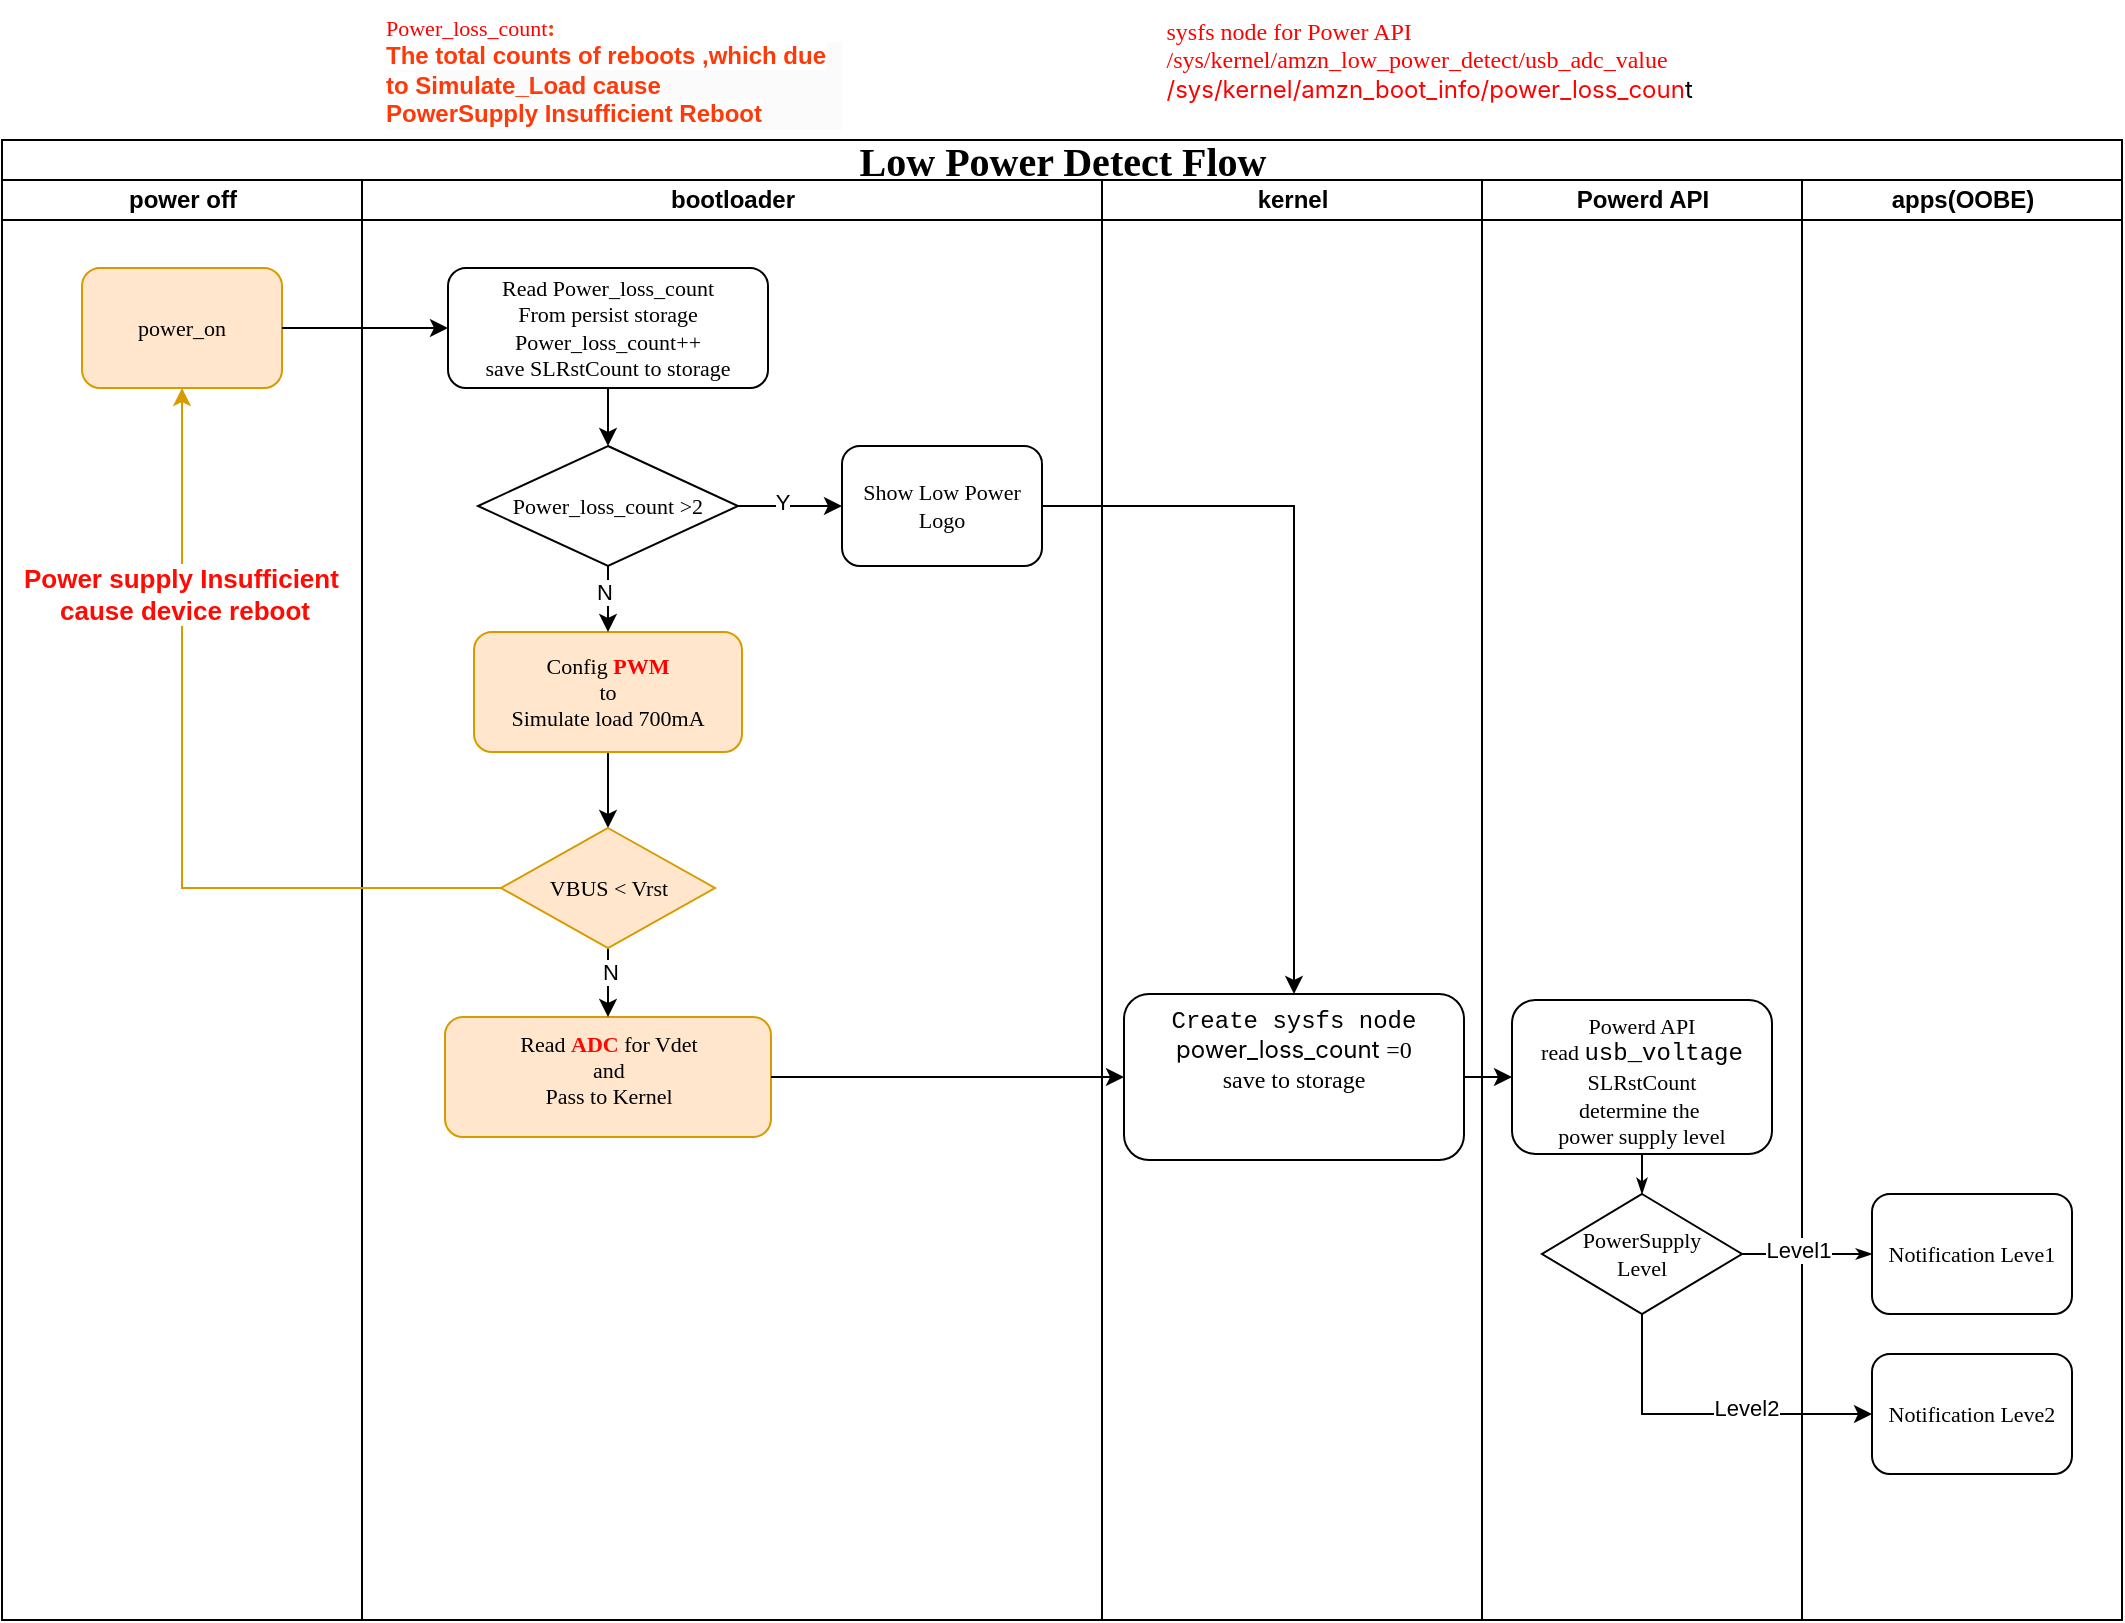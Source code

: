 <mxfile version="26.0.4">
  <diagram name="Page-1" id="74e2e168-ea6b-b213-b513-2b3c1d86103e">
    <mxGraphModel dx="2074" dy="1971" grid="1" gridSize="10" guides="1" tooltips="1" connect="1" arrows="1" fold="1" page="1" pageScale="1" pageWidth="1100" pageHeight="850" background="none" math="0" shadow="0">
      <root>
        <mxCell id="0" />
        <mxCell id="1" parent="0" />
        <mxCell id="77e6c97f196da883-1" value="&lt;font style=&quot;font-size: 20px;&quot;&gt;Low Power Detect Flow&lt;/font&gt;" style="swimlane;html=1;childLayout=stackLayout;startSize=20;rounded=0;shadow=0;labelBackgroundColor=none;strokeWidth=1;fontFamily=Verdana;fontSize=8;align=center;swimlaneFillColor=default;" parent="1" vertex="1">
          <mxGeometry x="70" y="40" width="1060" height="740" as="geometry" />
        </mxCell>
        <mxCell id="77e6c97f196da883-2" value="power off" style="swimlane;html=1;startSize=20;" parent="77e6c97f196da883-1" vertex="1">
          <mxGeometry y="20" width="180" height="720" as="geometry" />
        </mxCell>
        <mxCell id="77e6c97f196da883-8" value="power_on" style="rounded=1;whiteSpace=wrap;html=1;shadow=0;labelBackgroundColor=none;strokeWidth=1;fontFamily=Verdana;fontSize=11;align=center;fillColor=#ffe6cc;strokeColor=#d79b00;" parent="77e6c97f196da883-2" vertex="1">
          <mxGeometry x="40" y="44" width="100" height="60" as="geometry" />
        </mxCell>
        <mxCell id="77e6c97f196da883-3" value="bootloader" style="swimlane;html=1;startSize=20;swimlaneFillColor=none;" parent="77e6c97f196da883-1" vertex="1">
          <mxGeometry x="180" y="20" width="370" height="720" as="geometry" />
        </mxCell>
        <mxCell id="X5SGGmR4GnR41LdHTve2-12" value="" style="edgeStyle=orthogonalEdgeStyle;rounded=0;orthogonalLoop=1;jettySize=auto;html=1;" parent="77e6c97f196da883-3" source="77e6c97f196da883-11" target="77e6c97f196da883-13" edge="1">
          <mxGeometry relative="1" as="geometry" />
        </mxCell>
        <mxCell id="77e6c97f196da883-11" value="Config &lt;b&gt;&lt;font color=&quot;#ff0000&quot;&gt;PWM&lt;/font&gt;&lt;/b&gt;&lt;br&gt;to &lt;br&gt;Simulate load 700mA" style="rounded=1;whiteSpace=wrap;html=1;shadow=0;labelBackgroundColor=none;strokeWidth=1;fontFamily=Verdana;fontSize=11;align=center;fillColor=#ffe6cc;strokeColor=#d79b00;" parent="77e6c97f196da883-3" vertex="1">
          <mxGeometry x="56" y="226" width="134" height="60" as="geometry" />
        </mxCell>
        <mxCell id="X5SGGmR4GnR41LdHTve2-8" value="Read &lt;b&gt;&lt;font color=&quot;#ff0800&quot;&gt;ADC&lt;/font&gt;&lt;/b&gt; for Vdet&lt;div&gt;and&lt;/div&gt;&lt;div&gt;Pass to Kernel&lt;/div&gt;" style="rounded=1;whiteSpace=wrap;html=1;shadow=0;labelBackgroundColor=none;strokeWidth=1;fontFamily=Verdana;fontSize=11;align=center;verticalAlign=top;fillColor=#ffe6cc;strokeColor=#d79b00;" parent="77e6c97f196da883-3" vertex="1">
          <mxGeometry x="41.5" y="418.5" width="163" height="60" as="geometry" />
        </mxCell>
        <mxCell id="X5SGGmR4GnR41LdHTve2-13" value="" style="edgeStyle=orthogonalEdgeStyle;rounded=0;orthogonalLoop=1;jettySize=auto;html=1;" parent="77e6c97f196da883-3" source="77e6c97f196da883-13" target="X5SGGmR4GnR41LdHTve2-8" edge="1">
          <mxGeometry relative="1" as="geometry" />
        </mxCell>
        <mxCell id="X5SGGmR4GnR41LdHTve2-33" value="N" style="edgeLabel;html=1;align=center;verticalAlign=middle;resizable=0;points=[];" parent="X5SGGmR4GnR41LdHTve2-13" vertex="1" connectable="0">
          <mxGeometry x="-0.489" y="1" relative="1" as="geometry">
            <mxPoint as="offset" />
          </mxGeometry>
        </mxCell>
        <mxCell id="77e6c97f196da883-13" value="&lt;span style=&quot;font-size: 11px;&quot;&gt;VBUS &amp;lt; Vrst&lt;/span&gt;" style="rhombus;whiteSpace=wrap;html=1;rounded=0;shadow=0;labelBackgroundColor=none;strokeWidth=1;fontFamily=Verdana;fontSize=8;align=center;fillColor=#ffe6cc;strokeColor=#d79b00;" parent="77e6c97f196da883-3" vertex="1">
          <mxGeometry x="69.5" y="324" width="107" height="60" as="geometry" />
        </mxCell>
        <mxCell id="X5SGGmR4GnR41LdHTve2-27" value="" style="edgeStyle=orthogonalEdgeStyle;rounded=0;orthogonalLoop=1;jettySize=auto;html=1;" parent="77e6c97f196da883-3" source="X5SGGmR4GnR41LdHTve2-22" target="X5SGGmR4GnR41LdHTve2-25" edge="1">
          <mxGeometry relative="1" as="geometry" />
        </mxCell>
        <mxCell id="X5SGGmR4GnR41LdHTve2-22" value="Read Power_loss_count From&amp;nbsp;&lt;span style=&quot;background-color: transparent; color: light-dark(rgb(0, 0, 0), rgb(255, 255, 255));&quot;&gt;persist storage&lt;/span&gt;&lt;div&gt;Power_loss_count++&lt;/div&gt;&lt;div&gt;save&amp;nbsp;&lt;span style=&quot;background-color: initial;&quot;&gt;SLRstCount to storage&lt;/span&gt;&lt;/div&gt;" style="rounded=1;whiteSpace=wrap;html=1;shadow=0;labelBackgroundColor=none;strokeWidth=1;fontFamily=Verdana;fontSize=11;align=center;" parent="77e6c97f196da883-3" vertex="1">
          <mxGeometry x="43" y="44" width="160" height="60" as="geometry" />
        </mxCell>
        <mxCell id="X5SGGmR4GnR41LdHTve2-26" value="" style="edgeStyle=orthogonalEdgeStyle;rounded=0;orthogonalLoop=1;jettySize=auto;html=1;" parent="77e6c97f196da883-3" source="X5SGGmR4GnR41LdHTve2-25" target="77e6c97f196da883-11" edge="1">
          <mxGeometry relative="1" as="geometry" />
        </mxCell>
        <mxCell id="X5SGGmR4GnR41LdHTve2-30" value="N" style="edgeLabel;html=1;align=center;verticalAlign=middle;resizable=0;points=[];" parent="X5SGGmR4GnR41LdHTve2-26" vertex="1" connectable="0">
          <mxGeometry x="0.382" y="-2" relative="1" as="geometry">
            <mxPoint y="-6" as="offset" />
          </mxGeometry>
        </mxCell>
        <mxCell id="X5SGGmR4GnR41LdHTve2-25" value="&lt;span style=&quot;font-size: 11px;&quot;&gt;Power_loss_count&lt;/span&gt;&lt;span style=&quot;font-size: 11px;&quot;&gt;&amp;nbsp;&amp;gt;2&lt;/span&gt;" style="rhombus;whiteSpace=wrap;html=1;rounded=0;shadow=0;labelBackgroundColor=none;strokeWidth=1;fontFamily=Verdana;fontSize=8;align=center;" parent="77e6c97f196da883-3" vertex="1">
          <mxGeometry x="58" y="133" width="130" height="60" as="geometry" />
        </mxCell>
        <mxCell id="X5SGGmR4GnR41LdHTve2-37" value="Show Low Power&lt;div&gt;Logo&lt;/div&gt;" style="rounded=1;whiteSpace=wrap;html=1;shadow=0;labelBackgroundColor=none;strokeWidth=1;fontFamily=Verdana;fontSize=11;align=center;" parent="77e6c97f196da883-3" vertex="1">
          <mxGeometry x="240" y="133" width="100" height="60" as="geometry" />
        </mxCell>
        <mxCell id="X5SGGmR4GnR41LdHTve2-38" value="" style="edgeStyle=orthogonalEdgeStyle;rounded=0;orthogonalLoop=1;jettySize=auto;html=1;" parent="77e6c97f196da883-3" source="X5SGGmR4GnR41LdHTve2-25" target="X5SGGmR4GnR41LdHTve2-37" edge="1">
          <mxGeometry relative="1" as="geometry" />
        </mxCell>
        <mxCell id="X5SGGmR4GnR41LdHTve2-40" value="Y" style="edgeLabel;html=1;align=center;verticalAlign=middle;resizable=0;points=[];" parent="X5SGGmR4GnR41LdHTve2-38" vertex="1" connectable="0">
          <mxGeometry x="-0.154" y="2" relative="1" as="geometry">
            <mxPoint as="offset" />
          </mxGeometry>
        </mxCell>
        <mxCell id="77e6c97f196da883-4" value="kernel" style="swimlane;html=1;startSize=20;fillColor=#FFFFFF;strokeColor=#000000;swimlaneFillColor=none;" parent="77e6c97f196da883-1" vertex="1">
          <mxGeometry x="550" y="20" width="190" height="720" as="geometry" />
        </mxCell>
        <mxCell id="77e6c97f196da883-12" value="&lt;span style=&quot;font-family: Monaco, Menlo, Consolas, &amp;quot;Courier New&amp;quot;, monospace; font-variant-ligatures: none; text-align: left; white-space-collapse: preserve; background-color: rgba(232, 232, 232, 0.04);&quot;&gt;&lt;font style=&quot;font-size: 12px; color: rgb(0, 0, 0);&quot;&gt;Create sysfs node&lt;/font&gt;&lt;/span&gt;&lt;div&gt;&lt;div&gt;&lt;div&gt;&lt;font style=&quot;font-size: 12px; color: rgb(0, 0, 0);&quot;&gt;&lt;span style=&quot;font-family: -apple-system, &amp;quot;system-ui&amp;quot;, &amp;quot;Segoe UI&amp;quot;, Roboto, Oxygen, Ubuntu, &amp;quot;Fira Sans&amp;quot;, &amp;quot;Droid Sans&amp;quot;, &amp;quot;Helvetica Neue&amp;quot;, sans-serif; text-align: left; background-color: rgb(255, 255, 255);&quot;&gt;power_loss_count&amp;nbsp;&lt;/span&gt;&lt;span style=&quot;background-color: transparent;&quot;&gt;=0&lt;/span&gt;&lt;/font&gt;&lt;/div&gt;&lt;/div&gt;&lt;div&gt;&lt;font style=&quot;font-size: 12px; color: rgb(0, 0, 0);&quot;&gt;save&lt;span style=&quot;background-color: initial;&quot;&gt;&amp;nbsp;to storage&lt;/span&gt;&lt;/font&gt;&lt;/div&gt;&lt;/div&gt;" style="rounded=1;whiteSpace=wrap;html=1;shadow=0;labelBackgroundColor=none;strokeWidth=1;fontFamily=Verdana;fontSize=11;align=center;verticalAlign=top;fontColor=default;" parent="77e6c97f196da883-4" vertex="1">
          <mxGeometry x="11" y="407" width="170" height="83" as="geometry" />
        </mxCell>
        <mxCell id="77e6c97f196da883-5" value="Powerd API" style="swimlane;html=1;startSize=20;" parent="77e6c97f196da883-1" vertex="1">
          <mxGeometry x="740" y="20" width="160" height="720" as="geometry" />
        </mxCell>
        <mxCell id="77e6c97f196da883-15" value="Powerd API&lt;div&gt;read&amp;nbsp;&lt;span style=&quot;background-color: rgba(232, 232, 232, 0.04); font-family: Monaco, Menlo, Consolas, &amp;quot;Courier New&amp;quot;, monospace; font-size: 12px; font-variant-ligatures: none; text-align: left; white-space-collapse: preserve;&quot;&gt;usb_voltage&lt;/span&gt;&lt;/div&gt;&lt;div&gt;&lt;span style=&quot;&quot;&gt;SLRstCount&lt;/span&gt;&lt;span style=&quot;background-color: rgba(232, 232, 232, 0.04); font-family: Monaco, Menlo, Consolas, &amp;quot;Courier New&amp;quot;, monospace; font-size: 12px; font-variant-ligatures: none; text-align: left; white-space-collapse: preserve;&quot;&gt;&lt;/span&gt;&lt;/div&gt;&lt;div&gt;determine the&amp;nbsp;&lt;/div&gt;&lt;div&gt;power supply level&lt;/div&gt;" style="rounded=1;whiteSpace=wrap;html=1;shadow=0;labelBackgroundColor=none;strokeWidth=1;fontFamily=Verdana;fontSize=11;align=center;verticalAlign=top;fontColor=default;" parent="77e6c97f196da883-5" vertex="1">
          <mxGeometry x="15" y="410" width="130" height="77" as="geometry" />
        </mxCell>
        <mxCell id="77e6c97f196da883-16" value="PowerSupply&lt;br&gt;Level" style="rhombus;whiteSpace=wrap;html=1;rounded=0;shadow=0;labelBackgroundColor=none;strokeWidth=1;fontFamily=Verdana;fontSize=11;align=center;" parent="77e6c97f196da883-5" vertex="1">
          <mxGeometry x="30" y="507" width="100" height="60" as="geometry" />
        </mxCell>
        <mxCell id="77e6c97f196da883-34" style="edgeStyle=orthogonalEdgeStyle;rounded=1;html=1;labelBackgroundColor=none;startArrow=none;startFill=0;startSize=5;endArrow=classicThin;endFill=1;endSize=5;jettySize=auto;orthogonalLoop=1;strokeColor=#000000;strokeWidth=1;fontFamily=Verdana;fontSize=8;fontColor=#000000;" parent="77e6c97f196da883-5" source="77e6c97f196da883-15" target="77e6c97f196da883-16" edge="1">
          <mxGeometry relative="1" as="geometry" />
        </mxCell>
        <mxCell id="77e6c97f196da883-6" value="apps(OOBE)" style="swimlane;html=1;startSize=20;" parent="77e6c97f196da883-1" vertex="1">
          <mxGeometry x="900" y="20" width="160" height="720" as="geometry" />
        </mxCell>
        <mxCell id="77e6c97f196da883-18" value="Notification Leve2" style="rounded=1;whiteSpace=wrap;html=1;shadow=0;labelBackgroundColor=none;strokeWidth=1;fontFamily=Verdana;fontSize=11;align=center;" parent="77e6c97f196da883-6" vertex="1">
          <mxGeometry x="35" y="587" width="100" height="60" as="geometry" />
        </mxCell>
        <mxCell id="77e6c97f196da883-17" value="Notification Leve1" style="rounded=1;whiteSpace=wrap;html=1;shadow=0;labelBackgroundColor=none;strokeWidth=1;fontFamily=Verdana;fontSize=11;align=center;" parent="77e6c97f196da883-6" vertex="1">
          <mxGeometry x="35" y="507" width="100" height="60" as="geometry" />
        </mxCell>
        <mxCell id="X5SGGmR4GnR41LdHTve2-10" style="edgeStyle=orthogonalEdgeStyle;rounded=0;orthogonalLoop=1;jettySize=auto;html=1;entryX=0.5;entryY=1;entryDx=0;entryDy=0;exitX=0;exitY=0.5;exitDx=0;exitDy=0;fillColor=#ffe6cc;strokeColor=#d79b00;" parent="77e6c97f196da883-1" source="77e6c97f196da883-13" target="77e6c97f196da883-8" edge="1">
          <mxGeometry relative="1" as="geometry">
            <mxPoint x="130" y="431" as="sourcePoint" />
            <mxPoint x="70" y="144" as="targetPoint" />
            <Array as="points">
              <mxPoint x="90" y="374" />
            </Array>
          </mxGeometry>
        </mxCell>
        <mxCell id="X5SGGmR4GnR41LdHTve2-11" value="&lt;b&gt;&lt;font color=&quot;#ff0b03&quot; style=&quot;font-size: 13px;&quot;&gt;Power supply Insufficient&amp;nbsp;&lt;br&gt;cause device reboot&lt;/font&gt;&lt;/b&gt;" style="edgeLabel;html=1;align=center;verticalAlign=middle;resizable=0;points=[];" parent="X5SGGmR4GnR41LdHTve2-10" vertex="1" connectable="0">
          <mxGeometry x="0.5" y="-1" relative="1" as="geometry">
            <mxPoint as="offset" />
          </mxGeometry>
        </mxCell>
        <mxCell id="X5SGGmR4GnR41LdHTve2-14" value="" style="edgeStyle=orthogonalEdgeStyle;rounded=0;orthogonalLoop=1;jettySize=auto;html=1;" parent="77e6c97f196da883-1" source="X5SGGmR4GnR41LdHTve2-8" target="77e6c97f196da883-12" edge="1">
          <mxGeometry relative="1" as="geometry" />
        </mxCell>
        <mxCell id="X5SGGmR4GnR41LdHTve2-15" value="" style="edgeStyle=orthogonalEdgeStyle;rounded=0;orthogonalLoop=1;jettySize=auto;html=1;" parent="77e6c97f196da883-1" source="77e6c97f196da883-12" target="77e6c97f196da883-15" edge="1">
          <mxGeometry relative="1" as="geometry" />
        </mxCell>
        <mxCell id="77e6c97f196da883-35" style="edgeStyle=orthogonalEdgeStyle;rounded=1;html=1;labelBackgroundColor=none;startArrow=none;startFill=0;startSize=5;endArrow=classicThin;endFill=1;endSize=5;jettySize=auto;orthogonalLoop=1;strokeWidth=1;fontFamily=Verdana;fontSize=8" parent="77e6c97f196da883-1" source="77e6c97f196da883-16" target="77e6c97f196da883-17" edge="1">
          <mxGeometry relative="1" as="geometry" />
        </mxCell>
        <mxCell id="X5SGGmR4GnR41LdHTve2-21" value="Level1" style="edgeLabel;html=1;align=center;verticalAlign=middle;resizable=0;points=[];" parent="77e6c97f196da883-35" vertex="1" connectable="0">
          <mxGeometry x="-0.133" y="2" relative="1" as="geometry">
            <mxPoint as="offset" />
          </mxGeometry>
        </mxCell>
        <mxCell id="X5SGGmR4GnR41LdHTve2-18" style="edgeStyle=orthogonalEdgeStyle;rounded=0;orthogonalLoop=1;jettySize=auto;html=1;entryX=0;entryY=0.5;entryDx=0;entryDy=0;exitX=0.5;exitY=1;exitDx=0;exitDy=0;" parent="77e6c97f196da883-1" source="77e6c97f196da883-16" target="77e6c97f196da883-18" edge="1">
          <mxGeometry relative="1" as="geometry" />
        </mxCell>
        <mxCell id="X5SGGmR4GnR41LdHTve2-20" value="Level2" style="edgeLabel;html=1;align=center;verticalAlign=middle;resizable=0;points=[];" parent="X5SGGmR4GnR41LdHTve2-18" vertex="1" connectable="0">
          <mxGeometry x="0.239" y="3" relative="1" as="geometry">
            <mxPoint as="offset" />
          </mxGeometry>
        </mxCell>
        <mxCell id="X5SGGmR4GnR41LdHTve2-31" value="" style="edgeStyle=orthogonalEdgeStyle;rounded=0;orthogonalLoop=1;jettySize=auto;html=1;" parent="77e6c97f196da883-1" source="77e6c97f196da883-8" target="X5SGGmR4GnR41LdHTve2-22" edge="1">
          <mxGeometry relative="1" as="geometry" />
        </mxCell>
        <mxCell id="X5SGGmR4GnR41LdHTve2-39" style="edgeStyle=orthogonalEdgeStyle;rounded=0;orthogonalLoop=1;jettySize=auto;html=1;entryX=0.5;entryY=0;entryDx=0;entryDy=0;" parent="77e6c97f196da883-1" source="X5SGGmR4GnR41LdHTve2-37" target="77e6c97f196da883-12" edge="1">
          <mxGeometry relative="1" as="geometry" />
        </mxCell>
        <mxCell id="X5SGGmR4GnR41LdHTve2-32" value="&lt;span style=&quot;font-family: Verdana; font-size: 11px; text-align: center;&quot;&gt;&lt;font style=&quot;color: rgb(255, 0, 0);&quot;&gt;Power_loss_count&lt;/font&gt;&lt;/span&gt;&lt;b&gt;&lt;font color=&quot;#ff3908&quot;&gt;&lt;span style=&quot;font-family: Verdana;&quot;&gt;:&lt;/span&gt;&lt;br style=&quot;forced-color-adjust: none; font-family: Verdana; font-style: normal; font-variant-ligatures: normal; font-variant-caps: normal; letter-spacing: normal; orphans: 2; text-indent: 0px; text-transform: none; widows: 2; word-spacing: 0px; -webkit-text-stroke-width: 0px; white-space: normal; background-color: rgb(251, 251, 251); text-decoration-thickness: initial; text-decoration-style: initial; text-decoration-color: initial;&quot;&gt;&lt;/font&gt;&lt;/b&gt;&lt;div style=&quot;forced-color-adjust: none; font-family: Verdana; font-style: normal; font-variant-ligatures: normal; font-variant-caps: normal; letter-spacing: normal; orphans: 2; text-indent: 0px; text-transform: none; widows: 2; word-spacing: 0px; -webkit-text-stroke-width: 0px; white-space: normal; background-color: rgb(251, 251, 251); text-decoration-thickness: initial; text-decoration-style: initial; text-decoration-color: initial;&quot;&gt;&lt;span style=&quot;font-family: &amp;quot;Amazon Ember&amp;quot;, &amp;quot;Amazon Ember Arabic&amp;quot;, Arial, sans-serif; background-color: rgb(255, 255, 255);&quot;&gt;&lt;b style=&quot;&quot;&gt;&lt;font color=&quot;#ff3908&quot;&gt;The total counts of reboots ,which due to&amp;nbsp;&lt;/font&gt;&lt;/b&gt;&lt;/span&gt;&lt;b style=&quot;font-family: &amp;quot;Amazon Ember&amp;quot;, &amp;quot;Amazon Ember Arabic&amp;quot;, Arial, sans-serif;&quot;&gt;&lt;font color=&quot;#ff3908&quot;&gt;Simulate_Load cause&amp;nbsp;&lt;/font&gt;&lt;/b&gt;&lt;/div&gt;&lt;div style=&quot;forced-color-adjust: none; font-family: Verdana; font-style: normal; font-variant-ligatures: normal; font-variant-caps: normal; letter-spacing: normal; orphans: 2; text-indent: 0px; text-transform: none; widows: 2; word-spacing: 0px; -webkit-text-stroke-width: 0px; white-space: normal; background-color: rgb(251, 251, 251); text-decoration-thickness: initial; text-decoration-style: initial; text-decoration-color: initial;&quot;&gt;&lt;span style=&quot;font-family: &amp;quot;Amazon Ember&amp;quot;, &amp;quot;Amazon Ember Arabic&amp;quot;, Arial, sans-serif; background-color: rgb(255, 255, 255);&quot;&gt;&lt;b style=&quot;&quot;&gt;&lt;font color=&quot;#ff3908&quot;&gt;PowerSupply Insufficient Reboot&lt;br&gt;&lt;/font&gt;&lt;/b&gt;&lt;/span&gt;&lt;/div&gt;" style="text;whiteSpace=wrap;html=1;align=left;" parent="1" vertex="1">
          <mxGeometry x="260" y="-30" width="230" height="60" as="geometry" />
        </mxCell>
        <mxCell id="mME3L4Ct0XyAvznH2rk2-1" value="&lt;div style=&quot;font-family: Verdana; text-wrap-mode: wrap; text-align: left;&quot;&gt;&lt;font style=&quot;color: rgb(255, 0, 0);&quot;&gt;sysfs node for Power API&lt;/font&gt;&lt;/div&gt;&lt;div style=&quot;font-family: Verdana; font-size: 11px; text-wrap-mode: wrap; text-align: left;&quot;&gt;&lt;font style=&quot;font-size: 12px; color: rgb(255, 0, 0);&quot;&gt;/sys/kernel/amzn_low_power_detect/usb_adc_value&amp;nbsp;&lt;/font&gt;&lt;/div&gt;&lt;div style=&quot;font-family: Verdana; font-size: 11px; text-wrap-mode: wrap; text-align: left;&quot;&gt;&lt;span style=&quot;font-family: -apple-system, &amp;quot;system-ui&amp;quot;, &amp;quot;Segoe UI&amp;quot;, Roboto, Oxygen, Ubuntu, &amp;quot;Fira Sans&amp;quot;, &amp;quot;Droid Sans&amp;quot;, &amp;quot;Helvetica Neue&amp;quot;, sans-serif; background-color: rgb(255, 255, 255);&quot;&gt;&lt;font style=&quot;font-size: 12px; color: rgb(255, 0, 0);&quot;&gt;/sys/kernel/amzn_boot_info/power_loss_coun&lt;/font&gt;&lt;font style=&quot;font-size: 12px; color: rgb(0, 0, 0);&quot;&gt;t&amp;nbsp;&lt;/font&gt;&lt;/span&gt;&lt;/div&gt;" style="text;html=1;align=center;verticalAlign=middle;resizable=0;points=[];autosize=1;strokeColor=none;fillColor=none;" vertex="1" parent="1">
          <mxGeometry x="610" y="-30" width="350" height="60" as="geometry" />
        </mxCell>
      </root>
    </mxGraphModel>
  </diagram>
</mxfile>
